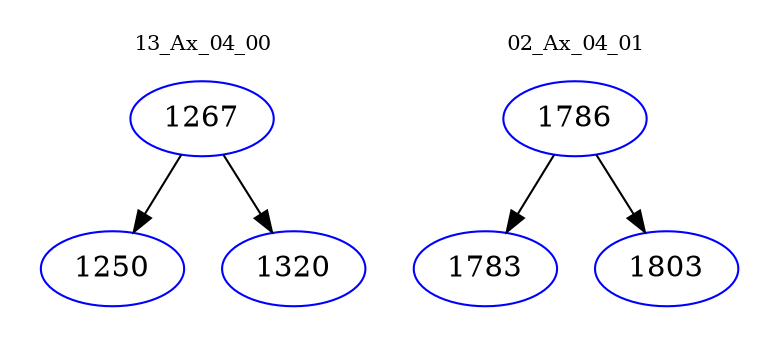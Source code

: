 digraph{
subgraph cluster_0 {
color = white
label = "13_Ax_04_00";
fontsize=10;
T0_1267 [label="1267", color="blue"]
T0_1267 -> T0_1250 [color="black"]
T0_1250 [label="1250", color="blue"]
T0_1267 -> T0_1320 [color="black"]
T0_1320 [label="1320", color="blue"]
}
subgraph cluster_1 {
color = white
label = "02_Ax_04_01";
fontsize=10;
T1_1786 [label="1786", color="blue"]
T1_1786 -> T1_1783 [color="black"]
T1_1783 [label="1783", color="blue"]
T1_1786 -> T1_1803 [color="black"]
T1_1803 [label="1803", color="blue"]
}
}
